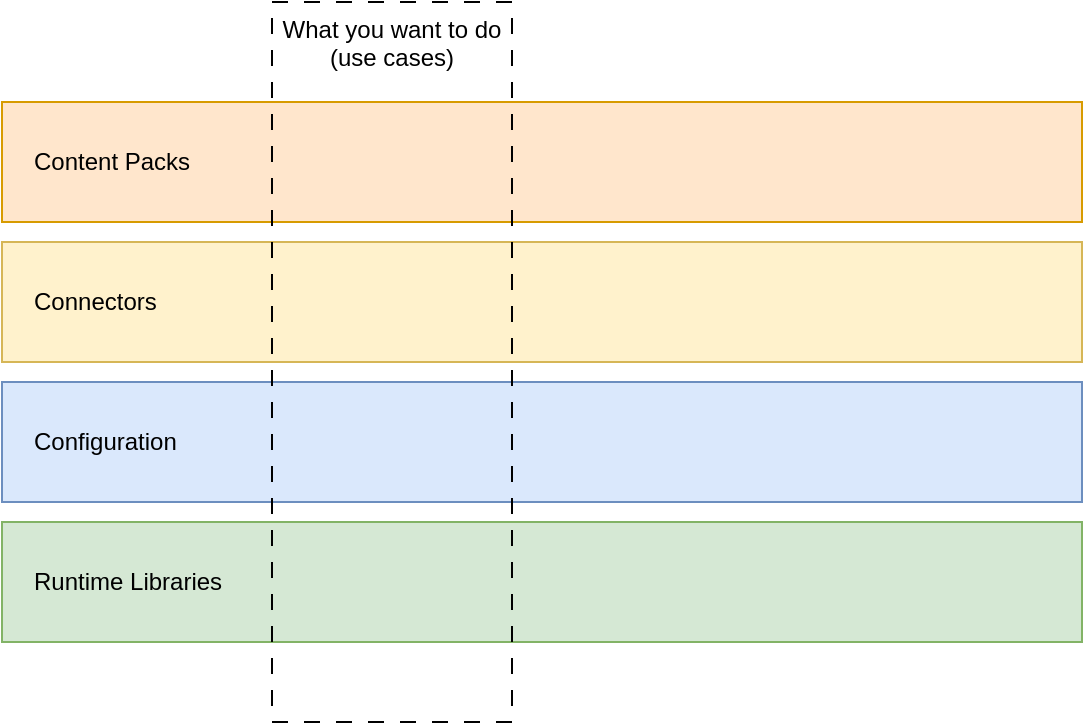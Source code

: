 <mxfile version="24.4.8" type="device" pages="2">
  <diagram name="four-layers-of-choice" id="SAM_tC9CIVqK7PkyQRDT">
    <mxGraphModel dx="1114" dy="941" grid="1" gridSize="10" guides="1" tooltips="1" connect="1" arrows="1" fold="1" page="1" pageScale="1" pageWidth="827" pageHeight="1169" math="0" shadow="0">
      <root>
        <mxCell id="0" />
        <mxCell id="1" parent="0" />
        <mxCell id="9Qbzj7xQOk-ZIAOEFLsu-1" value="Content Packs" style="rounded=0;whiteSpace=wrap;html=1;align=left;spacingLeft=14;fillColor=#ffe6cc;strokeColor=#d79b00;" vertex="1" parent="1">
          <mxGeometry x="230" y="310" width="540" height="60" as="geometry" />
        </mxCell>
        <mxCell id="9Qbzj7xQOk-ZIAOEFLsu-2" value="Connectors" style="rounded=0;whiteSpace=wrap;html=1;align=left;spacingLeft=14;fillColor=#fff2cc;strokeColor=#d6b656;" vertex="1" parent="1">
          <mxGeometry x="230" y="380" width="540" height="60" as="geometry" />
        </mxCell>
        <mxCell id="9Qbzj7xQOk-ZIAOEFLsu-3" value="Configuration" style="rounded=0;whiteSpace=wrap;html=1;align=left;spacingLeft=14;fillColor=#dae8fc;strokeColor=#6c8ebf;" vertex="1" parent="1">
          <mxGeometry x="230" y="450" width="540" height="60" as="geometry" />
        </mxCell>
        <mxCell id="9Qbzj7xQOk-ZIAOEFLsu-4" value="Runtime Libraries" style="rounded=0;whiteSpace=wrap;html=1;align=left;spacingLeft=14;fillColor=#d5e8d4;strokeColor=#82b366;" vertex="1" parent="1">
          <mxGeometry x="230" y="520" width="540" height="60" as="geometry" />
        </mxCell>
        <mxCell id="9Qbzj7xQOk-ZIAOEFLsu-6" value="What you want to do&lt;div&gt;(use cases)&lt;/div&gt;" style="rounded=0;whiteSpace=wrap;html=1;fillColor=none;verticalAlign=top;dashed=1;dashPattern=8 8;" vertex="1" parent="1">
          <mxGeometry x="365" y="260" width="120" height="360" as="geometry" />
        </mxCell>
      </root>
    </mxGraphModel>
  </diagram>
  <diagram id="SO0MbRdAikPU8TopPgpa" name="sample-configs">
    <mxGraphModel dx="2069" dy="1961" grid="1" gridSize="10" guides="1" tooltips="1" connect="1" arrows="1" fold="1" page="1" pageScale="1" pageWidth="827" pageHeight="1169" math="0" shadow="0">
      <root>
        <mxCell id="0" />
        <mxCell id="1" parent="0" />
        <mxCell id="FpbwSX7cbqtlmRdAi0SY-21" value="" style="rounded=0;whiteSpace=wrap;html=1;strokeColor=#6c8ebf;" parent="1" vertex="1">
          <mxGeometry x="800" y="185" width="20" height="20" as="geometry" />
        </mxCell>
        <mxCell id="FpbwSX7cbqtlmRdAi0SY-23" value="" style="rounded=0;whiteSpace=wrap;html=1;strokeColor=#6c8ebf;" parent="1" vertex="1">
          <mxGeometry x="800" y="265" width="20" height="20" as="geometry" />
        </mxCell>
        <mxCell id="FpbwSX7cbqtlmRdAi0SY-25" value="" style="rounded=0;whiteSpace=wrap;html=1;strokeColor=#6c8ebf;" parent="1" vertex="1">
          <mxGeometry x="442" y="324" width="20" height="20" as="geometry" />
        </mxCell>
        <mxCell id="FpbwSX7cbqtlmRdAi0SY-17" value="" style="shape=corner;whiteSpace=wrap;html=1;rotation=-180;dx=40;dy=40;fillColor=#dae8fc;strokeColor=#6c8ebf;" parent="1" vertex="1">
          <mxGeometry x="420" y="164" width="420" height="200" as="geometry" />
        </mxCell>
        <mxCell id="FpbwSX7cbqtlmRdAi0SY-14" value="OMAG Server Platform" style="rounded=0;whiteSpace=wrap;html=1;fillColor=#f5f5f5;fontColor=#333333;strokeColor=#666666;verticalAlign=top;align=left;" parent="1" vertex="1">
          <mxGeometry x="-14" y="90" width="800" height="220" as="geometry" />
        </mxCell>
        <mxCell id="FpbwSX7cbqtlmRdAi0SY-1" value="&amp;nbsp; &amp;nbsp; simple-metadata-store" style="rounded=0;whiteSpace=wrap;html=1;fillColor=#fff2cc;strokeColor=#d6b656;align=left;" parent="1" vertex="1">
          <mxGeometry y="210" width="190" height="50" as="geometry" />
        </mxCell>
        <mxCell id="FpbwSX7cbqtlmRdAi0SY-9" style="edgeStyle=orthogonalEdgeStyle;rounded=0;orthogonalLoop=1;jettySize=auto;html=1;exitX=0;exitY=0.5;exitDx=0;exitDy=0;dashed=1;endArrow=none;endFill=0;entryX=1;entryY=0.5;entryDx=0;entryDy=0;fillColor=#ffe6cc;strokeColor=#d79b00;" parent="1" source="FpbwSX7cbqtlmRdAi0SY-2" target="FpbwSX7cbqtlmRdAi0SY-1" edge="1">
          <mxGeometry relative="1" as="geometry" />
        </mxCell>
        <mxCell id="FpbwSX7cbqtlmRdAi0SY-26" style="edgeStyle=orthogonalEdgeStyle;rounded=0;orthogonalLoop=1;jettySize=auto;html=1;exitX=0.75;exitY=1;exitDx=0;exitDy=0;entryX=0.5;entryY=0;entryDx=0;entryDy=0;strokeColor=#6c8ebf;startArrow=none;startFill=0;" parent="1" source="FpbwSX7cbqtlmRdAi0SY-2" target="FpbwSX7cbqtlmRdAi0SY-25" edge="1">
          <mxGeometry relative="1" as="geometry" />
        </mxCell>
        <mxCell id="FpbwSX7cbqtlmRdAi0SY-2" value="active-metadata-store" style="rounded=0;whiteSpace=wrap;html=1;fillColor=#fff2cc;strokeColor=#d6b656;" parent="1" vertex="1">
          <mxGeometry x="310" y="210" width="190" height="50" as="geometry" />
        </mxCell>
        <mxCell id="FpbwSX7cbqtlmRdAi0SY-4" style="edgeStyle=orthogonalEdgeStyle;rounded=0;orthogonalLoop=1;jettySize=auto;html=1;" parent="1" source="FpbwSX7cbqtlmRdAi0SY-3" target="FpbwSX7cbqtlmRdAi0SY-2" edge="1">
          <mxGeometry relative="1" as="geometry" />
        </mxCell>
        <mxCell id="FpbwSX7cbqtlmRdAi0SY-3" value="view-server" style="rounded=0;whiteSpace=wrap;html=1;fillColor=#e1d5e7;strokeColor=#9673a6;" parent="1" vertex="1">
          <mxGeometry x="310" y="90" width="190" height="50" as="geometry" />
        </mxCell>
        <mxCell id="FpbwSX7cbqtlmRdAi0SY-7" style="edgeStyle=orthogonalEdgeStyle;rounded=0;orthogonalLoop=1;jettySize=auto;html=1;exitX=0;exitY=0.5;exitDx=0;exitDy=0;entryX=1;entryY=0.25;entryDx=0;entryDy=0;" parent="1" source="FpbwSX7cbqtlmRdAi0SY-5" target="FpbwSX7cbqtlmRdAi0SY-2" edge="1">
          <mxGeometry relative="1" as="geometry" />
        </mxCell>
        <mxCell id="FpbwSX7cbqtlmRdAi0SY-22" style="edgeStyle=orthogonalEdgeStyle;rounded=0;orthogonalLoop=1;jettySize=auto;html=1;exitX=1;exitY=0.5;exitDx=0;exitDy=0;startArrow=classic;startFill=1;strokeColor=#6c8ebf;endArrow=none;endFill=0;" parent="1" source="FpbwSX7cbqtlmRdAi0SY-5" target="FpbwSX7cbqtlmRdAi0SY-21" edge="1">
          <mxGeometry relative="1" as="geometry" />
        </mxCell>
        <mxCell id="FpbwSX7cbqtlmRdAi0SY-5" value="integration-daemon" style="rounded=0;whiteSpace=wrap;html=1;fillColor=#d5e8d4;strokeColor=#82b366;" parent="1" vertex="1">
          <mxGeometry x="580" y="170" width="190" height="50" as="geometry" />
        </mxCell>
        <mxCell id="FpbwSX7cbqtlmRdAi0SY-8" style="edgeStyle=orthogonalEdgeStyle;rounded=0;orthogonalLoop=1;jettySize=auto;html=1;exitX=0;exitY=0.5;exitDx=0;exitDy=0;entryX=1;entryY=0.75;entryDx=0;entryDy=0;" parent="1" source="FpbwSX7cbqtlmRdAi0SY-6" target="FpbwSX7cbqtlmRdAi0SY-2" edge="1">
          <mxGeometry relative="1" as="geometry" />
        </mxCell>
        <mxCell id="FpbwSX7cbqtlmRdAi0SY-24" style="edgeStyle=orthogonalEdgeStyle;rounded=0;orthogonalLoop=1;jettySize=auto;html=1;exitX=1;exitY=0.5;exitDx=0;exitDy=0;entryX=0;entryY=0.5;entryDx=0;entryDy=0;startArrow=classic;startFill=1;strokeColor=#6c8ebf;endArrow=none;endFill=0;" parent="1" source="FpbwSX7cbqtlmRdAi0SY-6" target="FpbwSX7cbqtlmRdAi0SY-23" edge="1">
          <mxGeometry relative="1" as="geometry" />
        </mxCell>
        <mxCell id="FpbwSX7cbqtlmRdAi0SY-6" value="engine-host" style="rounded=0;whiteSpace=wrap;html=1;fillColor=#d5e8d4;strokeColor=#82b366;" parent="1" vertex="1">
          <mxGeometry x="580" y="250" width="190" height="50" as="geometry" />
        </mxCell>
        <mxCell id="FpbwSX7cbqtlmRdAi0SY-10" value="optional&lt;div&gt;cohort link&lt;/div&gt;" style="text;html=1;align=center;verticalAlign=middle;resizable=0;points=[];autosize=1;strokeColor=none;fillColor=none;" parent="1" vertex="1">
          <mxGeometry x="210" y="197" width="80" height="40" as="geometry" />
        </mxCell>
        <mxCell id="FpbwSX7cbqtlmRdAi0SY-11" value="XTDB Metadata&lt;div&gt;Repository&lt;/div&gt;" style="shape=cylinder3;whiteSpace=wrap;html=1;boundedLbl=1;backgroundOutline=1;size=7;fillColor=#fff2cc;strokeColor=#d6b656;" parent="1" vertex="1">
          <mxGeometry x="327" y="330" width="60" height="80" as="geometry" />
        </mxCell>
        <mxCell id="FpbwSX7cbqtlmRdAi0SY-12" style="edgeStyle=orthogonalEdgeStyle;rounded=0;orthogonalLoop=1;jettySize=auto;html=1;exitX=0.25;exitY=1;exitDx=0;exitDy=0;entryX=0.5;entryY=0;entryDx=0;entryDy=0;entryPerimeter=0;endArrow=none;endFill=0;fillColor=#fff2cc;strokeColor=#d6b656;" parent="1" source="FpbwSX7cbqtlmRdAi0SY-2" target="FpbwSX7cbqtlmRdAi0SY-11" edge="1">
          <mxGeometry relative="1" as="geometry" />
        </mxCell>
        <mxCell id="FpbwSX7cbqtlmRdAi0SY-13" value="In Memory Repository" style="shape=cylinder3;whiteSpace=wrap;html=1;boundedLbl=1;backgroundOutline=1;size=5;fillColor=#fff2cc;strokeColor=#d6b656;" parent="1" vertex="1">
          <mxGeometry x="140" y="230" width="60" height="50" as="geometry" />
        </mxCell>
        <mxCell id="FpbwSX7cbqtlmRdAi0SY-15" value="REST API" style="text;html=1;align=center;verticalAlign=middle;resizable=0;points=[];autosize=1;strokeColor=none;fillColor=none;" parent="1" vertex="1">
          <mxGeometry x="400" y="164" width="80" height="30" as="geometry" />
        </mxCell>
        <mxCell id="FpbwSX7cbqtlmRdAi0SY-18" value="Apache Kafka Event Broker" style="text;html=1;align=center;verticalAlign=middle;resizable=0;points=[];autosize=1;strokeColor=none;fillColor=none;rotation=0;" parent="1" vertex="1">
          <mxGeometry x="570" y="329" width="170" height="30" as="geometry" />
        </mxCell>
        <mxCell id="FpbwSX7cbqtlmRdAi0SY-28" value="REST API" style="text;html=1;align=center;verticalAlign=middle;resizable=0;points=[];autosize=1;strokeColor=none;fillColor=none;" parent="1" vertex="1">
          <mxGeometry x="530" y="220" width="80" height="30" as="geometry" />
        </mxCell>
        <mxCell id="FpbwSX7cbqtlmRdAi0SY-30" style="edgeStyle=orthogonalEdgeStyle;rounded=0;orthogonalLoop=1;jettySize=auto;html=1;" parent="1" source="FpbwSX7cbqtlmRdAi0SY-29" target="FpbwSX7cbqtlmRdAi0SY-3" edge="1">
          <mxGeometry relative="1" as="geometry" />
        </mxCell>
        <mxCell id="FpbwSX7cbqtlmRdAi0SY-33" style="edgeStyle=orthogonalEdgeStyle;rounded=0;orthogonalLoop=1;jettySize=auto;html=1;exitX=0;exitY=0.5;exitDx=0;exitDy=0;entryX=0.25;entryY=0;entryDx=0;entryDy=0;" parent="1" source="FpbwSX7cbqtlmRdAi0SY-29" target="FpbwSX7cbqtlmRdAi0SY-14" edge="1">
          <mxGeometry relative="1" as="geometry" />
        </mxCell>
        <mxCell id="FpbwSX7cbqtlmRdAi0SY-29" value="External program or User Interface" style="rounded=0;whiteSpace=wrap;html=1;" parent="1" vertex="1">
          <mxGeometry x="345" y="-30" width="120" height="60" as="geometry" />
        </mxCell>
        <mxCell id="FpbwSX7cbqtlmRdAi0SY-31" value="Open Metadata and&lt;div&gt;Governance Requests&lt;/div&gt;" style="text;html=1;align=center;verticalAlign=middle;resizable=0;points=[];autosize=1;strokeColor=none;fillColor=none;" parent="1" vertex="1">
          <mxGeometry x="480" y="40" width="140" height="40" as="geometry" />
        </mxCell>
        <mxCell id="FpbwSX7cbqtlmRdAi0SY-32" value="REST API" style="text;html=1;align=center;verticalAlign=middle;resizable=0;points=[];autosize=1;strokeColor=none;fillColor=none;" parent="1" vertex="1">
          <mxGeometry x="400" y="50" width="80" height="30" as="geometry" />
        </mxCell>
        <mxCell id="FpbwSX7cbqtlmRdAi0SY-34" value="REST API" style="text;html=1;align=center;verticalAlign=middle;resizable=0;points=[];autosize=1;strokeColor=none;fillColor=none;" parent="1" vertex="1">
          <mxGeometry x="190" y="45" width="80" height="30" as="geometry" />
        </mxCell>
        <mxCell id="FpbwSX7cbqtlmRdAi0SY-35" value="Operational&lt;div&gt;Requests&lt;/div&gt;" style="text;html=1;align=center;verticalAlign=middle;resizable=0;points=[];autosize=1;strokeColor=none;fillColor=none;" parent="1" vertex="1">
          <mxGeometry x="90" y="40" width="90" height="40" as="geometry" />
        </mxCell>
      </root>
    </mxGraphModel>
  </diagram>
</mxfile>
